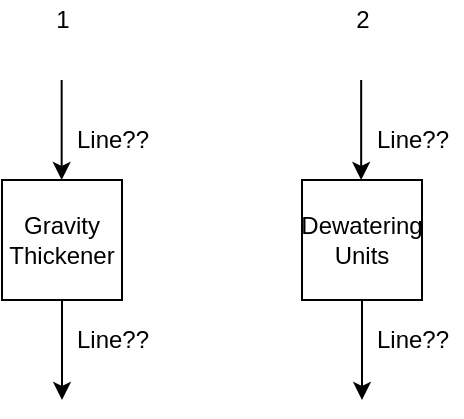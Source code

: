 <mxfile version="17.1.0" type="github">
  <diagram id="766PQ8nNQ6CKe4tcxYdj" name="Page-1">
    <mxGraphModel dx="831" dy="457" grid="1" gridSize="10" guides="1" tooltips="1" connect="1" arrows="1" fold="1" page="1" pageScale="1" pageWidth="850" pageHeight="1100" math="0" shadow="0">
      <root>
        <mxCell id="0" />
        <mxCell id="1" parent="0" />
        <mxCell id="ngGe5C5w_OISLU8LiOs_-3" style="edgeStyle=orthogonalEdgeStyle;rounded=0;orthogonalLoop=1;jettySize=auto;html=1;" edge="1" parent="1" source="ngGe5C5w_OISLU8LiOs_-1">
          <mxGeometry relative="1" as="geometry">
            <mxPoint x="410" y="370" as="targetPoint" />
          </mxGeometry>
        </mxCell>
        <mxCell id="ngGe5C5w_OISLU8LiOs_-1" value="Gravity Thickener" style="whiteSpace=wrap;html=1;aspect=fixed;" vertex="1" parent="1">
          <mxGeometry x="380" y="260" width="60" height="60" as="geometry" />
        </mxCell>
        <mxCell id="ngGe5C5w_OISLU8LiOs_-9" value="" style="endArrow=classic;html=1;rounded=0;exitX=0.75;exitY=1;exitDx=0;exitDy=0;" edge="1" parent="1">
          <mxGeometry width="50" height="50" relative="1" as="geometry">
            <mxPoint x="409.83" y="210" as="sourcePoint" />
            <mxPoint x="409.83" y="260" as="targetPoint" />
            <Array as="points" />
          </mxGeometry>
        </mxCell>
        <mxCell id="ngGe5C5w_OISLU8LiOs_-10" value="Line??" style="text;html=1;align=center;verticalAlign=middle;resizable=0;points=[];autosize=1;strokeColor=none;fillColor=none;" vertex="1" parent="1">
          <mxGeometry x="410" y="230" width="50" height="20" as="geometry" />
        </mxCell>
        <mxCell id="ngGe5C5w_OISLU8LiOs_-11" value="Line??" style="text;html=1;align=center;verticalAlign=middle;resizable=0;points=[];autosize=1;strokeColor=none;fillColor=none;" vertex="1" parent="1">
          <mxGeometry x="410" y="330" width="50" height="20" as="geometry" />
        </mxCell>
        <mxCell id="ngGe5C5w_OISLU8LiOs_-12" value="Dewatering Units" style="whiteSpace=wrap;html=1;aspect=fixed;" vertex="1" parent="1">
          <mxGeometry x="530" y="260" width="60" height="60" as="geometry" />
        </mxCell>
        <mxCell id="ngGe5C5w_OISLU8LiOs_-13" value="" style="endArrow=classic;html=1;rounded=0;exitX=0.75;exitY=1;exitDx=0;exitDy=0;" edge="1" parent="1">
          <mxGeometry width="50" height="50" relative="1" as="geometry">
            <mxPoint x="559.58" y="210" as="sourcePoint" />
            <mxPoint x="559.58" y="260" as="targetPoint" />
            <Array as="points" />
          </mxGeometry>
        </mxCell>
        <mxCell id="ngGe5C5w_OISLU8LiOs_-14" value="Line??" style="text;html=1;align=center;verticalAlign=middle;resizable=0;points=[];autosize=1;strokeColor=none;fillColor=none;" vertex="1" parent="1">
          <mxGeometry x="560" y="230" width="50" height="20" as="geometry" />
        </mxCell>
        <mxCell id="ngGe5C5w_OISLU8LiOs_-15" value="Line??" style="text;html=1;align=center;verticalAlign=middle;resizable=0;points=[];autosize=1;strokeColor=none;fillColor=none;" vertex="1" parent="1">
          <mxGeometry x="560" y="330" width="50" height="20" as="geometry" />
        </mxCell>
        <mxCell id="ngGe5C5w_OISLU8LiOs_-16" value="" style="endArrow=classic;html=1;rounded=0;exitX=0.75;exitY=1;exitDx=0;exitDy=0;" edge="1" parent="1">
          <mxGeometry width="50" height="50" relative="1" as="geometry">
            <mxPoint x="560.0" y="320" as="sourcePoint" />
            <mxPoint x="560.0" y="370" as="targetPoint" />
            <Array as="points" />
          </mxGeometry>
        </mxCell>
        <mxCell id="ngGe5C5w_OISLU8LiOs_-17" value="1" style="text;html=1;align=center;verticalAlign=middle;resizable=0;points=[];autosize=1;strokeColor=none;fillColor=none;" vertex="1" parent="1">
          <mxGeometry x="400" y="170" width="20" height="20" as="geometry" />
        </mxCell>
        <mxCell id="ngGe5C5w_OISLU8LiOs_-18" value="2&lt;br&gt;" style="text;html=1;align=center;verticalAlign=middle;resizable=0;points=[];autosize=1;strokeColor=none;fillColor=none;" vertex="1" parent="1">
          <mxGeometry x="550" y="170" width="20" height="20" as="geometry" />
        </mxCell>
      </root>
    </mxGraphModel>
  </diagram>
</mxfile>
